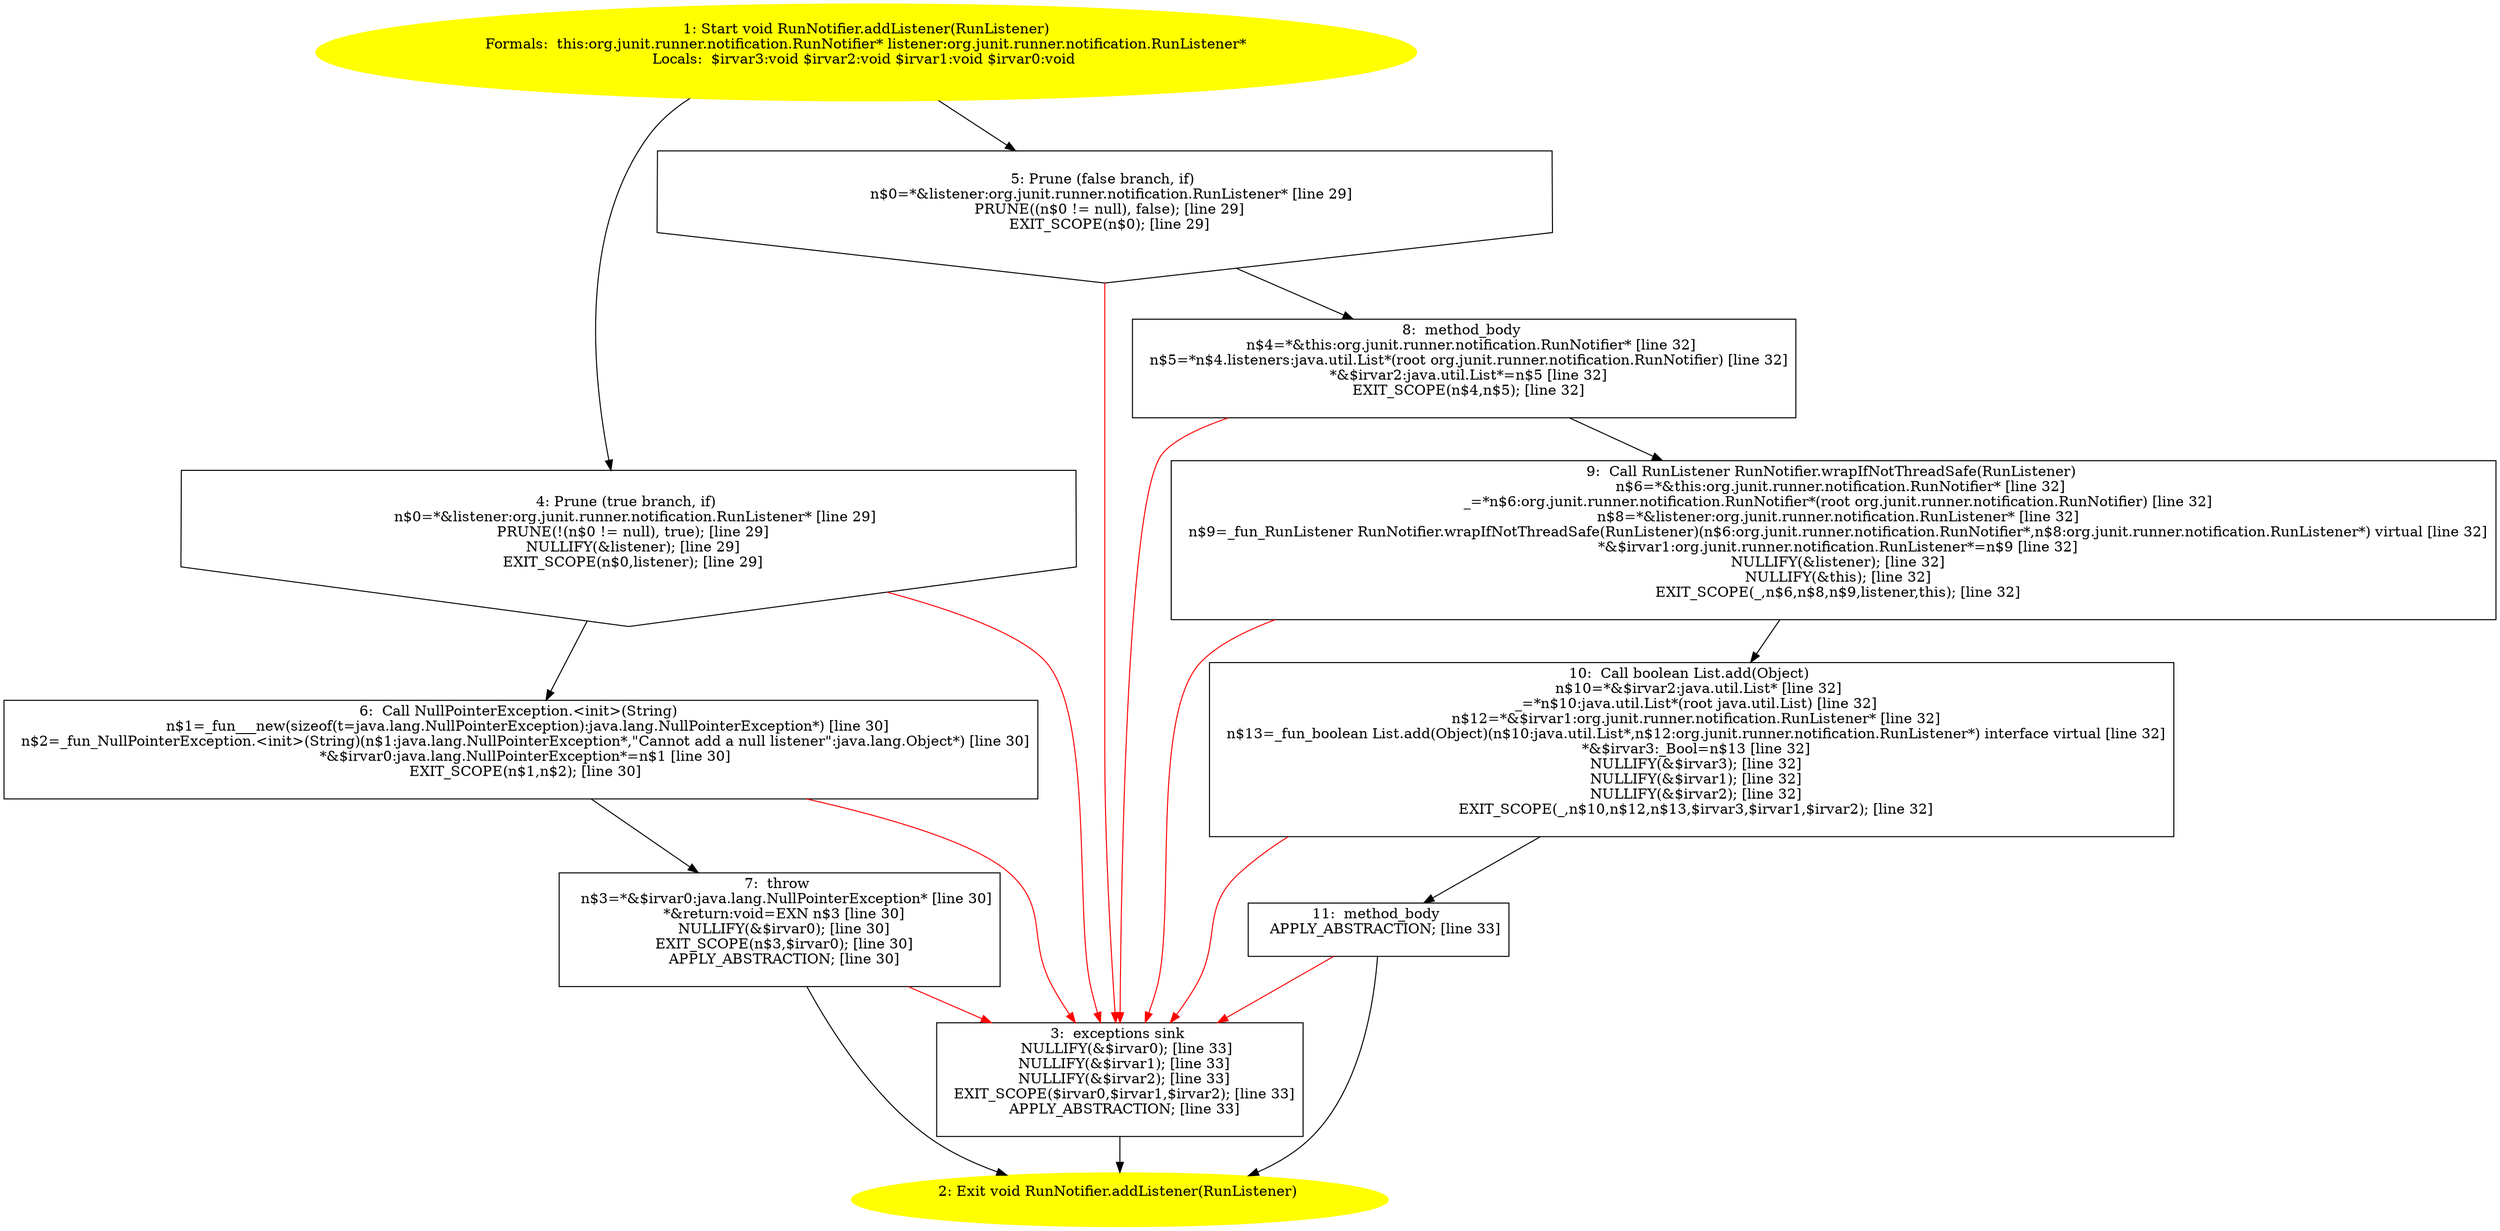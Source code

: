 /* @generated */
digraph cfg {
"org.junit.runner.notification.RunNotifier.addListener(org.junit.runner.notification.RunListener):voi.34a7442a2509d78a682dcb5a9650072d_1" [label="1: Start void RunNotifier.addListener(RunListener)\nFormals:  this:org.junit.runner.notification.RunNotifier* listener:org.junit.runner.notification.RunListener*\nLocals:  $irvar3:void $irvar2:void $irvar1:void $irvar0:void \n  " color=yellow style=filled]
	

	 "org.junit.runner.notification.RunNotifier.addListener(org.junit.runner.notification.RunListener):voi.34a7442a2509d78a682dcb5a9650072d_1" -> "org.junit.runner.notification.RunNotifier.addListener(org.junit.runner.notification.RunListener):voi.34a7442a2509d78a682dcb5a9650072d_4" ;
	 "org.junit.runner.notification.RunNotifier.addListener(org.junit.runner.notification.RunListener):voi.34a7442a2509d78a682dcb5a9650072d_1" -> "org.junit.runner.notification.RunNotifier.addListener(org.junit.runner.notification.RunListener):voi.34a7442a2509d78a682dcb5a9650072d_5" ;
"org.junit.runner.notification.RunNotifier.addListener(org.junit.runner.notification.RunListener):voi.34a7442a2509d78a682dcb5a9650072d_2" [label="2: Exit void RunNotifier.addListener(RunListener) \n  " color=yellow style=filled]
	

"org.junit.runner.notification.RunNotifier.addListener(org.junit.runner.notification.RunListener):voi.34a7442a2509d78a682dcb5a9650072d_3" [label="3:  exceptions sink \n   NULLIFY(&$irvar0); [line 33]\n  NULLIFY(&$irvar1); [line 33]\n  NULLIFY(&$irvar2); [line 33]\n  EXIT_SCOPE($irvar0,$irvar1,$irvar2); [line 33]\n  APPLY_ABSTRACTION; [line 33]\n " shape="box"]
	

	 "org.junit.runner.notification.RunNotifier.addListener(org.junit.runner.notification.RunListener):voi.34a7442a2509d78a682dcb5a9650072d_3" -> "org.junit.runner.notification.RunNotifier.addListener(org.junit.runner.notification.RunListener):voi.34a7442a2509d78a682dcb5a9650072d_2" ;
"org.junit.runner.notification.RunNotifier.addListener(org.junit.runner.notification.RunListener):voi.34a7442a2509d78a682dcb5a9650072d_4" [label="4: Prune (true branch, if) \n   n$0=*&listener:org.junit.runner.notification.RunListener* [line 29]\n  PRUNE(!(n$0 != null), true); [line 29]\n  NULLIFY(&listener); [line 29]\n  EXIT_SCOPE(n$0,listener); [line 29]\n " shape="invhouse"]
	

	 "org.junit.runner.notification.RunNotifier.addListener(org.junit.runner.notification.RunListener):voi.34a7442a2509d78a682dcb5a9650072d_4" -> "org.junit.runner.notification.RunNotifier.addListener(org.junit.runner.notification.RunListener):voi.34a7442a2509d78a682dcb5a9650072d_6" ;
	 "org.junit.runner.notification.RunNotifier.addListener(org.junit.runner.notification.RunListener):voi.34a7442a2509d78a682dcb5a9650072d_4" -> "org.junit.runner.notification.RunNotifier.addListener(org.junit.runner.notification.RunListener):voi.34a7442a2509d78a682dcb5a9650072d_3" [color="red" ];
"org.junit.runner.notification.RunNotifier.addListener(org.junit.runner.notification.RunListener):voi.34a7442a2509d78a682dcb5a9650072d_5" [label="5: Prune (false branch, if) \n   n$0=*&listener:org.junit.runner.notification.RunListener* [line 29]\n  PRUNE((n$0 != null), false); [line 29]\n  EXIT_SCOPE(n$0); [line 29]\n " shape="invhouse"]
	

	 "org.junit.runner.notification.RunNotifier.addListener(org.junit.runner.notification.RunListener):voi.34a7442a2509d78a682dcb5a9650072d_5" -> "org.junit.runner.notification.RunNotifier.addListener(org.junit.runner.notification.RunListener):voi.34a7442a2509d78a682dcb5a9650072d_8" ;
	 "org.junit.runner.notification.RunNotifier.addListener(org.junit.runner.notification.RunListener):voi.34a7442a2509d78a682dcb5a9650072d_5" -> "org.junit.runner.notification.RunNotifier.addListener(org.junit.runner.notification.RunListener):voi.34a7442a2509d78a682dcb5a9650072d_3" [color="red" ];
"org.junit.runner.notification.RunNotifier.addListener(org.junit.runner.notification.RunListener):voi.34a7442a2509d78a682dcb5a9650072d_6" [label="6:  Call NullPointerException.<init>(String) \n   n$1=_fun___new(sizeof(t=java.lang.NullPointerException):java.lang.NullPointerException*) [line 30]\n  n$2=_fun_NullPointerException.<init>(String)(n$1:java.lang.NullPointerException*,\"Cannot add a null listener\":java.lang.Object*) [line 30]\n  *&$irvar0:java.lang.NullPointerException*=n$1 [line 30]\n  EXIT_SCOPE(n$1,n$2); [line 30]\n " shape="box"]
	

	 "org.junit.runner.notification.RunNotifier.addListener(org.junit.runner.notification.RunListener):voi.34a7442a2509d78a682dcb5a9650072d_6" -> "org.junit.runner.notification.RunNotifier.addListener(org.junit.runner.notification.RunListener):voi.34a7442a2509d78a682dcb5a9650072d_7" ;
	 "org.junit.runner.notification.RunNotifier.addListener(org.junit.runner.notification.RunListener):voi.34a7442a2509d78a682dcb5a9650072d_6" -> "org.junit.runner.notification.RunNotifier.addListener(org.junit.runner.notification.RunListener):voi.34a7442a2509d78a682dcb5a9650072d_3" [color="red" ];
"org.junit.runner.notification.RunNotifier.addListener(org.junit.runner.notification.RunListener):voi.34a7442a2509d78a682dcb5a9650072d_7" [label="7:  throw \n   n$3=*&$irvar0:java.lang.NullPointerException* [line 30]\n  *&return:void=EXN n$3 [line 30]\n  NULLIFY(&$irvar0); [line 30]\n  EXIT_SCOPE(n$3,$irvar0); [line 30]\n  APPLY_ABSTRACTION; [line 30]\n " shape="box"]
	

	 "org.junit.runner.notification.RunNotifier.addListener(org.junit.runner.notification.RunListener):voi.34a7442a2509d78a682dcb5a9650072d_7" -> "org.junit.runner.notification.RunNotifier.addListener(org.junit.runner.notification.RunListener):voi.34a7442a2509d78a682dcb5a9650072d_2" ;
	 "org.junit.runner.notification.RunNotifier.addListener(org.junit.runner.notification.RunListener):voi.34a7442a2509d78a682dcb5a9650072d_7" -> "org.junit.runner.notification.RunNotifier.addListener(org.junit.runner.notification.RunListener):voi.34a7442a2509d78a682dcb5a9650072d_3" [color="red" ];
"org.junit.runner.notification.RunNotifier.addListener(org.junit.runner.notification.RunListener):voi.34a7442a2509d78a682dcb5a9650072d_8" [label="8:  method_body \n   n$4=*&this:org.junit.runner.notification.RunNotifier* [line 32]\n  n$5=*n$4.listeners:java.util.List*(root org.junit.runner.notification.RunNotifier) [line 32]\n  *&$irvar2:java.util.List*=n$5 [line 32]\n  EXIT_SCOPE(n$4,n$5); [line 32]\n " shape="box"]
	

	 "org.junit.runner.notification.RunNotifier.addListener(org.junit.runner.notification.RunListener):voi.34a7442a2509d78a682dcb5a9650072d_8" -> "org.junit.runner.notification.RunNotifier.addListener(org.junit.runner.notification.RunListener):voi.34a7442a2509d78a682dcb5a9650072d_9" ;
	 "org.junit.runner.notification.RunNotifier.addListener(org.junit.runner.notification.RunListener):voi.34a7442a2509d78a682dcb5a9650072d_8" -> "org.junit.runner.notification.RunNotifier.addListener(org.junit.runner.notification.RunListener):voi.34a7442a2509d78a682dcb5a9650072d_3" [color="red" ];
"org.junit.runner.notification.RunNotifier.addListener(org.junit.runner.notification.RunListener):voi.34a7442a2509d78a682dcb5a9650072d_9" [label="9:  Call RunListener RunNotifier.wrapIfNotThreadSafe(RunListener) \n   n$6=*&this:org.junit.runner.notification.RunNotifier* [line 32]\n  _=*n$6:org.junit.runner.notification.RunNotifier*(root org.junit.runner.notification.RunNotifier) [line 32]\n  n$8=*&listener:org.junit.runner.notification.RunListener* [line 32]\n  n$9=_fun_RunListener RunNotifier.wrapIfNotThreadSafe(RunListener)(n$6:org.junit.runner.notification.RunNotifier*,n$8:org.junit.runner.notification.RunListener*) virtual [line 32]\n  *&$irvar1:org.junit.runner.notification.RunListener*=n$9 [line 32]\n  NULLIFY(&listener); [line 32]\n  NULLIFY(&this); [line 32]\n  EXIT_SCOPE(_,n$6,n$8,n$9,listener,this); [line 32]\n " shape="box"]
	

	 "org.junit.runner.notification.RunNotifier.addListener(org.junit.runner.notification.RunListener):voi.34a7442a2509d78a682dcb5a9650072d_9" -> "org.junit.runner.notification.RunNotifier.addListener(org.junit.runner.notification.RunListener):voi.34a7442a2509d78a682dcb5a9650072d_10" ;
	 "org.junit.runner.notification.RunNotifier.addListener(org.junit.runner.notification.RunListener):voi.34a7442a2509d78a682dcb5a9650072d_9" -> "org.junit.runner.notification.RunNotifier.addListener(org.junit.runner.notification.RunListener):voi.34a7442a2509d78a682dcb5a9650072d_3" [color="red" ];
"org.junit.runner.notification.RunNotifier.addListener(org.junit.runner.notification.RunListener):voi.34a7442a2509d78a682dcb5a9650072d_10" [label="10:  Call boolean List.add(Object) \n   n$10=*&$irvar2:java.util.List* [line 32]\n  _=*n$10:java.util.List*(root java.util.List) [line 32]\n  n$12=*&$irvar1:org.junit.runner.notification.RunListener* [line 32]\n  n$13=_fun_boolean List.add(Object)(n$10:java.util.List*,n$12:org.junit.runner.notification.RunListener*) interface virtual [line 32]\n  *&$irvar3:_Bool=n$13 [line 32]\n  NULLIFY(&$irvar3); [line 32]\n  NULLIFY(&$irvar1); [line 32]\n  NULLIFY(&$irvar2); [line 32]\n  EXIT_SCOPE(_,n$10,n$12,n$13,$irvar3,$irvar1,$irvar2); [line 32]\n " shape="box"]
	

	 "org.junit.runner.notification.RunNotifier.addListener(org.junit.runner.notification.RunListener):voi.34a7442a2509d78a682dcb5a9650072d_10" -> "org.junit.runner.notification.RunNotifier.addListener(org.junit.runner.notification.RunListener):voi.34a7442a2509d78a682dcb5a9650072d_11" ;
	 "org.junit.runner.notification.RunNotifier.addListener(org.junit.runner.notification.RunListener):voi.34a7442a2509d78a682dcb5a9650072d_10" -> "org.junit.runner.notification.RunNotifier.addListener(org.junit.runner.notification.RunListener):voi.34a7442a2509d78a682dcb5a9650072d_3" [color="red" ];
"org.junit.runner.notification.RunNotifier.addListener(org.junit.runner.notification.RunListener):voi.34a7442a2509d78a682dcb5a9650072d_11" [label="11:  method_body \n   APPLY_ABSTRACTION; [line 33]\n " shape="box"]
	

	 "org.junit.runner.notification.RunNotifier.addListener(org.junit.runner.notification.RunListener):voi.34a7442a2509d78a682dcb5a9650072d_11" -> "org.junit.runner.notification.RunNotifier.addListener(org.junit.runner.notification.RunListener):voi.34a7442a2509d78a682dcb5a9650072d_2" ;
	 "org.junit.runner.notification.RunNotifier.addListener(org.junit.runner.notification.RunListener):voi.34a7442a2509d78a682dcb5a9650072d_11" -> "org.junit.runner.notification.RunNotifier.addListener(org.junit.runner.notification.RunListener):voi.34a7442a2509d78a682dcb5a9650072d_3" [color="red" ];
}
